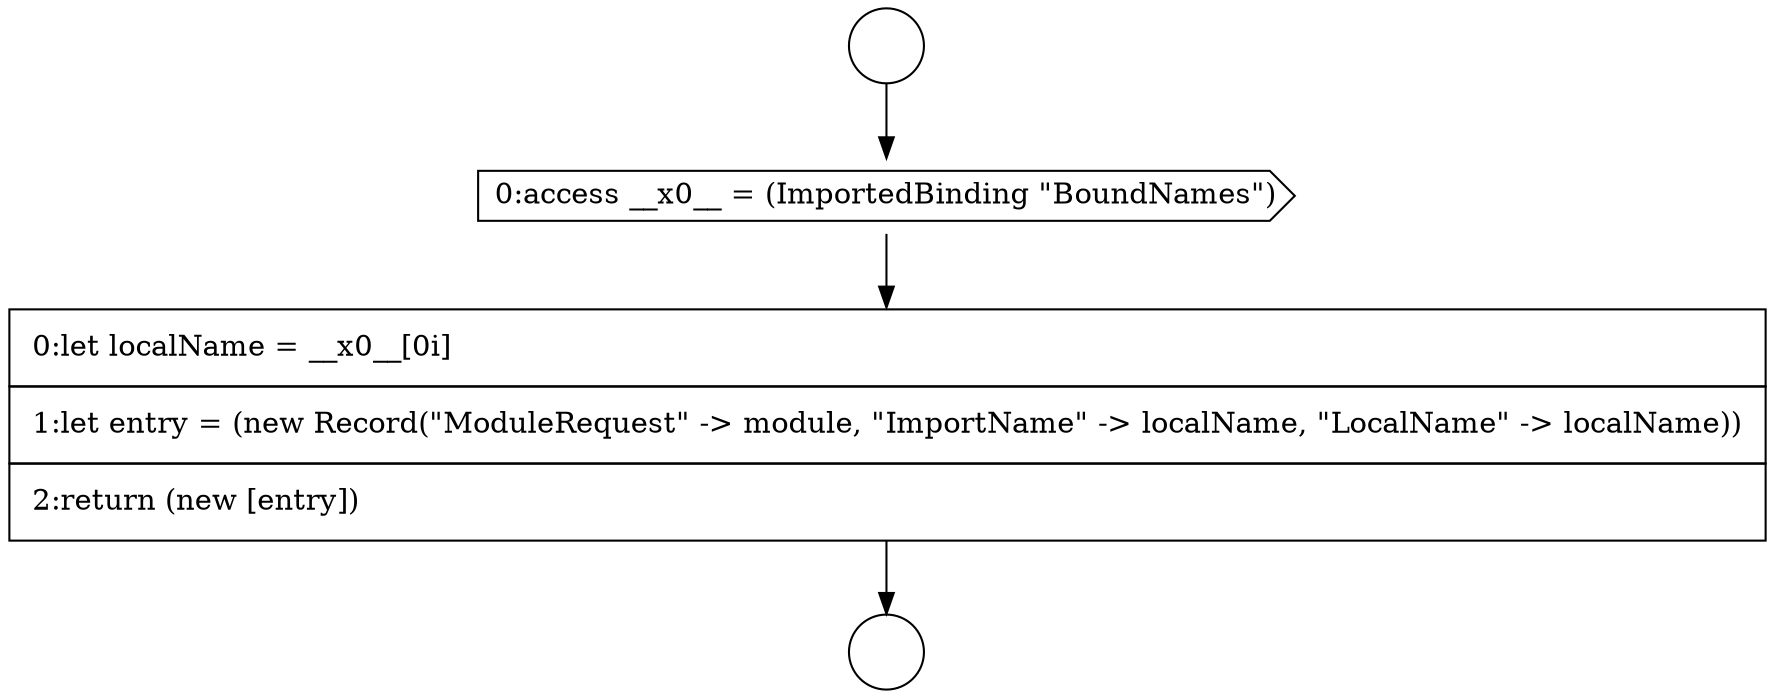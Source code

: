 digraph {
  node9650 [shape=circle label=" " color="black" fillcolor="white" style=filled]
  node9652 [shape=cds, label=<<font color="black">0:access __x0__ = (ImportedBinding &quot;BoundNames&quot;)</font>> color="black" fillcolor="white" style=filled]
  node9653 [shape=none, margin=0, label=<<font color="black">
    <table border="0" cellborder="1" cellspacing="0" cellpadding="10">
      <tr><td align="left">0:let localName = __x0__[0i]</td></tr>
      <tr><td align="left">1:let entry = (new Record(&quot;ModuleRequest&quot; -&gt; module, &quot;ImportName&quot; -&gt; localName, &quot;LocalName&quot; -&gt; localName))</td></tr>
      <tr><td align="left">2:return (new [entry])</td></tr>
    </table>
  </font>> color="black" fillcolor="white" style=filled]
  node9651 [shape=circle label=" " color="black" fillcolor="white" style=filled]
  node9650 -> node9652 [ color="black"]
  node9652 -> node9653 [ color="black"]
  node9653 -> node9651 [ color="black"]
}

